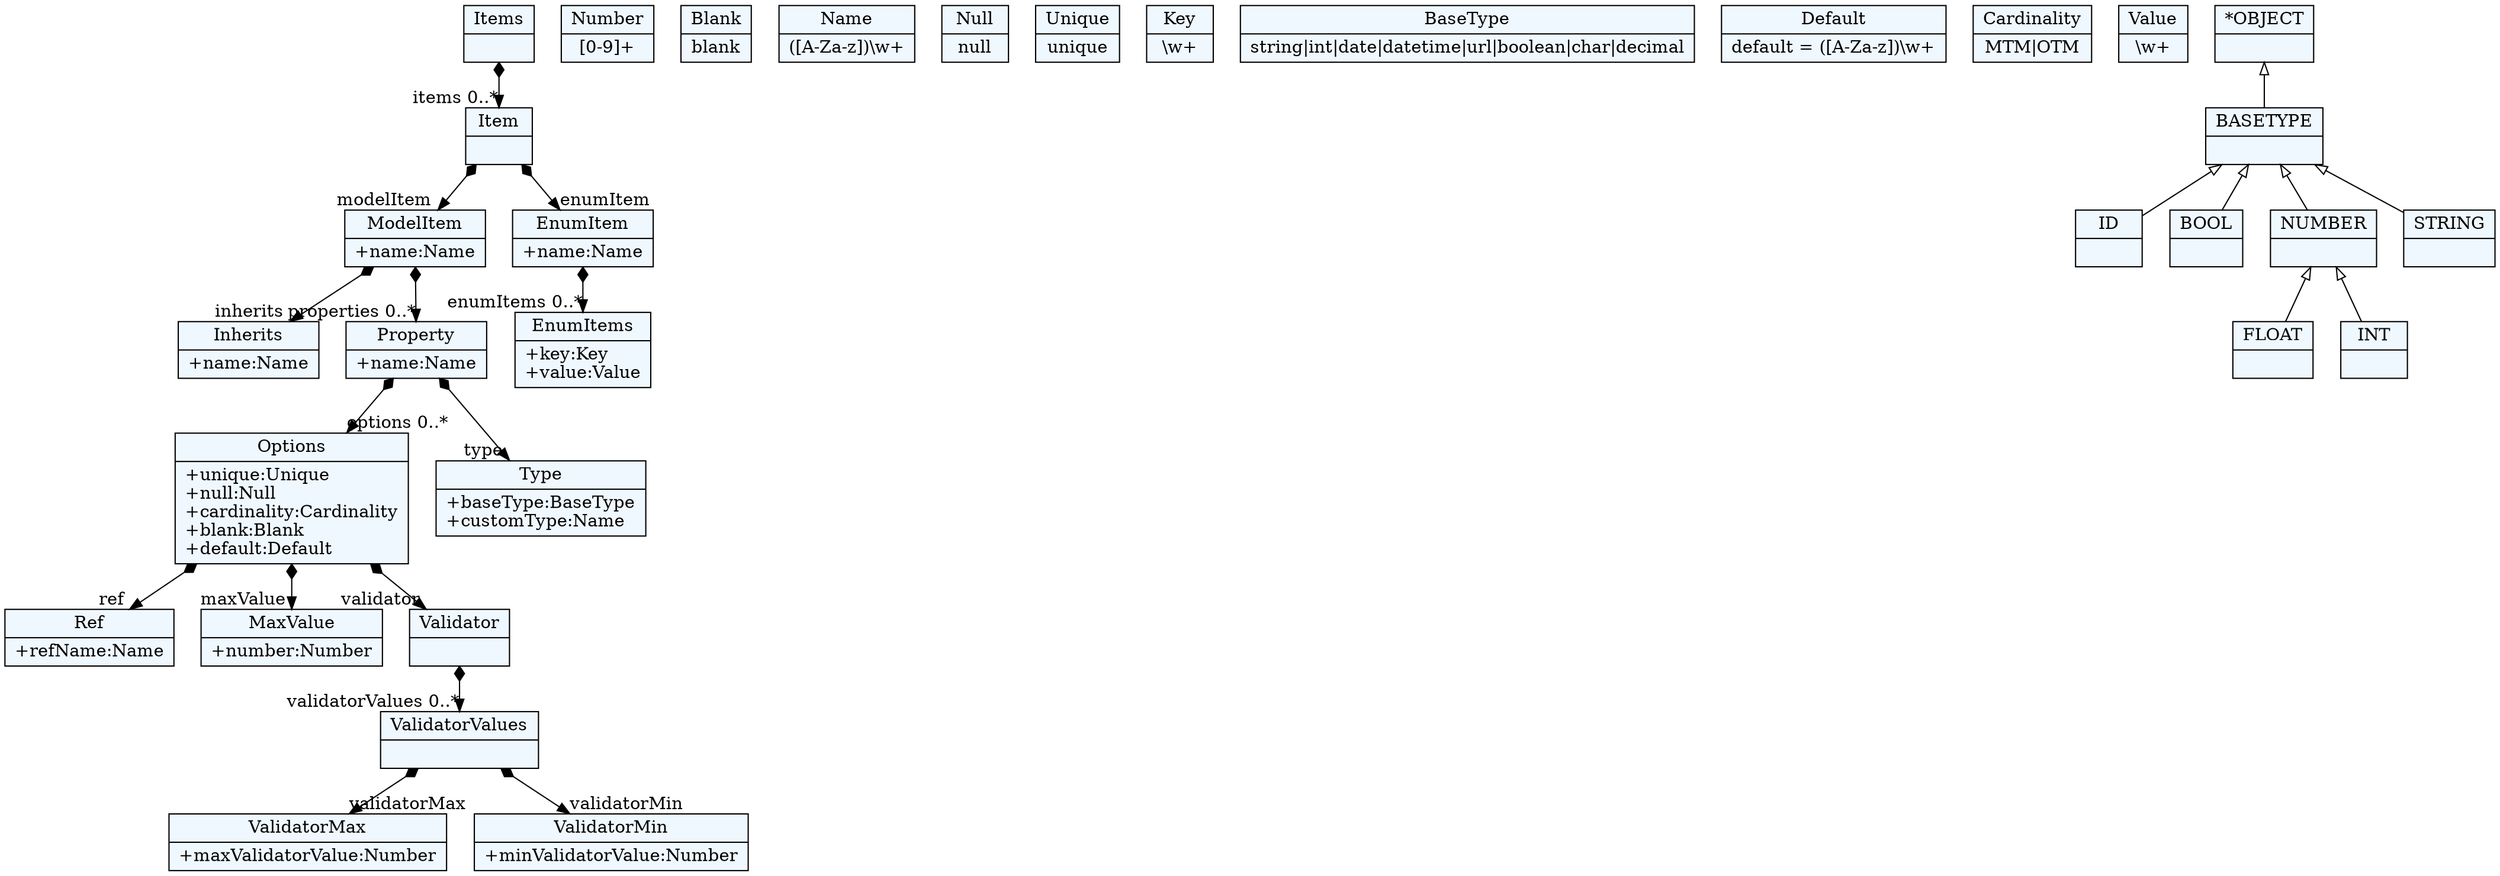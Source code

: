 
    digraph xtext {
    fontname = "Bitstream Vera Sans"
    fontsize = 8
    node[
        shape=record,
        style=filled,
        fillcolor=aliceblue
    ]
    nodesep = 0.3
    edge[dir=black,arrowtail=empty]


68040008 -> 68043592[arrowtail=diamond, dir=both, headlabel="items 0..*"]
68040008[ label="{Items|}"]

67930696[ label="{ValidatorMax|+maxValidatorValue:Number\l}"]

68047176[ label="{EnumItems|+key:Key\l+value:Value\l}"]

67949512[ label="{Ref|+refName:Name\l}"]

67952200[ label="{Number|[0-9]+}"]

67937864[ label="{Blank|blank}"]

67950408[ label="{Name|([A-Za-z])\\w+}"]

67941448[ label="{Null|null}"]

67940552[ label="{Unique|unique}"]

67946824[ label="{MaxValue|+number:Number\l}"]

68048072[ label="{Key|\\w+}"]

67929800[ label="{BaseType|string\|int\|date\|datetime\|url\|boolean\|char\|decimal}"]

68046280[ label="{Inherits|+name:Name\l}"]

67948616[ label="{Default|default = ([A-Za-z])\\w+}"]

68036424 -> 68046280[arrowtail=diamond, dir=both, headlabel="inherits "]
68036424 -> 68049864[arrowtail=diamond, dir=both, headlabel="properties 0..*"]
68036424[ label="{ModelItem|+name:Name\l}"]

67939656 -> 67946824[arrowtail=diamond, dir=both, headlabel="maxValue "]
67939656 -> 67949512[arrowtail=diamond, dir=both, headlabel="ref "]
67939656 -> 67945032[arrowtail=diamond, dir=both, headlabel="validator "]
67939656[ label="{Options|+unique:Unique\l+null:Null\l+cardinality:Cardinality\l+blank:Blank\l+default:Default\l}"]

67942344[ label="{Cardinality|MTM\|OTM}"]

67947720[ label="{ValidatorMin|+minValidatorValue:Number\l}"]

68050760 -> 68047176[arrowtail=diamond, dir=both, headlabel="enumItems 0..*"]
68050760[ label="{EnumItem|+name:Name\l}"]

67934280 -> 67930696[arrowtail=diamond, dir=both, headlabel="validatorMax "]
67934280 -> 67947720[arrowtail=diamond, dir=both, headlabel="validatorMin "]
67934280[ label="{ValidatorValues|}"]

67945032 -> 67934280[arrowtail=diamond, dir=both, headlabel="validatorValues 0..*"]
67945032[ label="{Validator|}"]

68048968[ label="{Value|\\w+}"]

67945928[ label="{Type|+baseType:BaseType\l+customType:Name\l}"]

68049864 -> 67945928[arrowtail=diamond, dir=both, headlabel="type "]
68049864 -> 67939656[arrowtail=diamond, dir=both, headlabel="options 0..*"]
68049864[ label="{Property|+name:Name\l}"]

68043592 -> 68036424[arrowtail=diamond, dir=both, headlabel="modelItem "]
68043592 -> 68050760[arrowtail=diamond, dir=both, headlabel="enumItem "]
68043592[ label="{Item|}"]

68040904[ label="{ID|}"]

68045384[ label="{FLOAT|}"]

68051656[ label="{BOOL|}"]

68039112[ label="{INT|}"]

68041800[ label="{*OBJECT|}"]
68041800 -> 68044488 [dir=back]

68044488[ label="{BASETYPE|}"]
68044488 -> 68037320 [dir=back]
68044488 -> 68051656 [dir=back]
68044488 -> 68040904 [dir=back]
68044488 -> 68038216 [dir=back]

68038216[ label="{STRING|}"]

68037320[ label="{NUMBER|}"]
68037320 -> 68045384 [dir=back]
68037320 -> 68039112 [dir=back]


}
